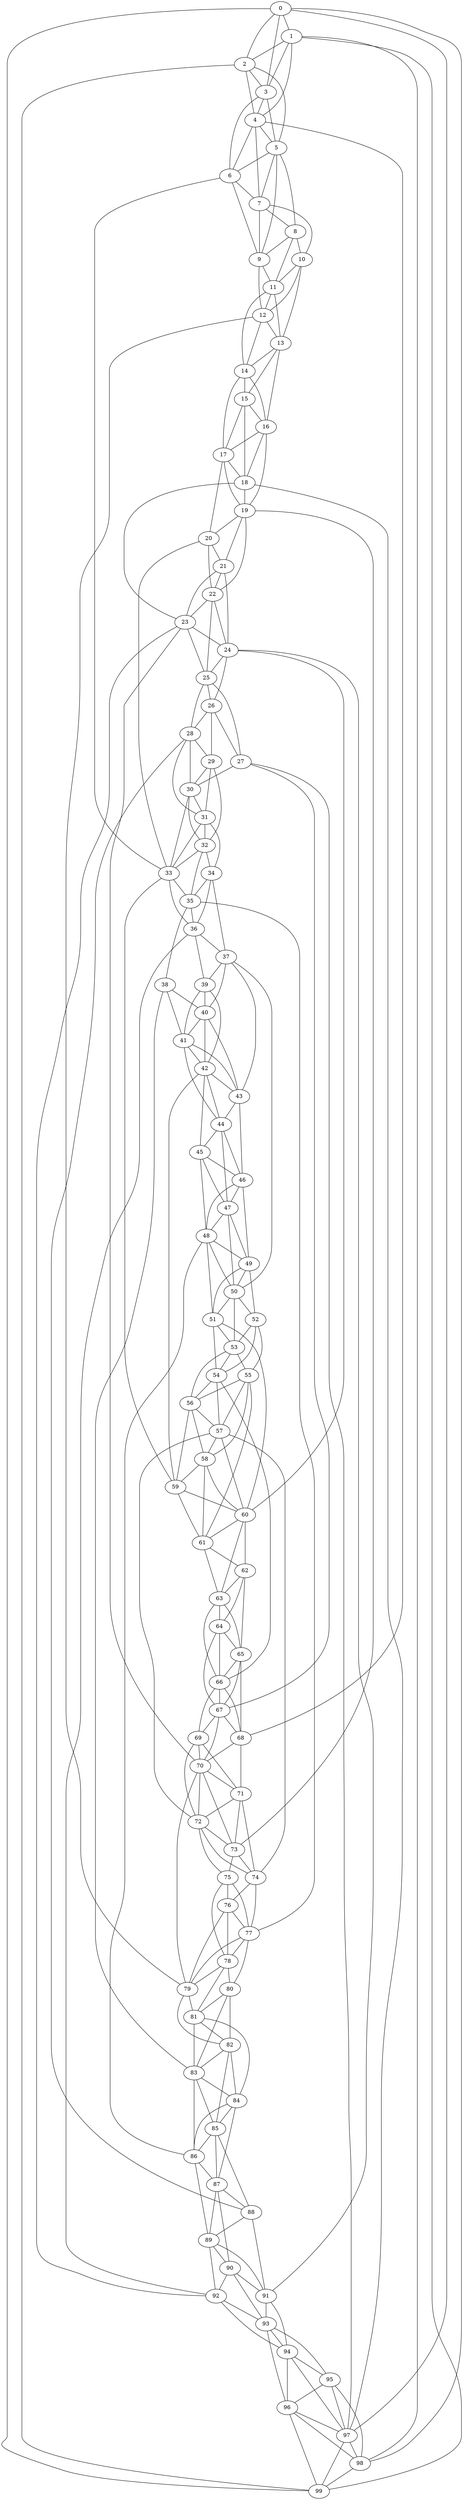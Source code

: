 strict graph "watts_strogatz_graph(100,6,0.1)" {
0;
1;
2;
3;
4;
5;
6;
7;
8;
9;
10;
11;
12;
13;
14;
15;
16;
17;
18;
19;
20;
21;
22;
23;
24;
25;
26;
27;
28;
29;
30;
31;
32;
33;
34;
35;
36;
37;
38;
39;
40;
41;
42;
43;
44;
45;
46;
47;
48;
49;
50;
51;
52;
53;
54;
55;
56;
57;
58;
59;
60;
61;
62;
63;
64;
65;
66;
67;
68;
69;
70;
71;
72;
73;
74;
75;
76;
77;
78;
79;
80;
81;
82;
83;
84;
85;
86;
87;
88;
89;
90;
91;
92;
93;
94;
95;
96;
97;
98;
99;
0 -- 1  [is_available=True, prob="1.0"];
0 -- 2  [is_available=True, prob="0.358863879209"];
0 -- 3  [is_available=True, prob="0.519592113007"];
0 -- 97  [is_available=True, prob="0.764491882487"];
0 -- 98  [is_available=True, prob="0.707398092895"];
0 -- 99  [is_available=True, prob="0.741901393053"];
1 -- 2  [is_available=True, prob="0.0594526771487"];
1 -- 99  [is_available=True, prob="0.175836781809"];
1 -- 4  [is_available=True, prob="0.0832961408325"];
1 -- 98  [is_available=True, prob="0.837076568283"];
1 -- 3  [is_available=True, prob="0.23822414957"];
2 -- 3  [is_available=True, prob="1.0"];
2 -- 4  [is_available=True, prob="0.643294927969"];
2 -- 5  [is_available=True, prob="0.932731986085"];
2 -- 99  [is_available=True, prob="1.0"];
3 -- 4  [is_available=True, prob="1.0"];
3 -- 5  [is_available=True, prob="1.0"];
3 -- 6  [is_available=True, prob="0.522687361015"];
4 -- 68  [is_available=True, prob="0.142857847187"];
4 -- 5  [is_available=True, prob="0.438804151975"];
4 -- 6  [is_available=True, prob="1.0"];
4 -- 7  [is_available=True, prob="0.11599000643"];
5 -- 6  [is_available=True, prob="0.947479422938"];
5 -- 7  [is_available=True, prob="0.844077725407"];
5 -- 8  [is_available=True, prob="0.306433400937"];
5 -- 9  [is_available=True, prob="0.212594505808"];
6 -- 33  [is_available=True, prob="1.0"];
6 -- 7  [is_available=True, prob="0.126256101641"];
6 -- 9  [is_available=True, prob="0.910720775444"];
7 -- 8  [is_available=True, prob="1.0"];
7 -- 9  [is_available=True, prob="0.66080138485"];
7 -- 10  [is_available=True, prob="0.0879316199183"];
8 -- 9  [is_available=True, prob="0.282906426486"];
8 -- 10  [is_available=True, prob="0.191261195566"];
8 -- 11  [is_available=True, prob="0.0608834690946"];
9 -- 11  [is_available=True, prob="0.984259852172"];
9 -- 12  [is_available=True, prob="1.0"];
10 -- 11  [is_available=True, prob="0.868274042818"];
10 -- 12  [is_available=True, prob="0.88885613115"];
10 -- 13  [is_available=True, prob="0.418304073358"];
11 -- 12  [is_available=True, prob="0.752359040539"];
11 -- 13  [is_available=True, prob="1.0"];
11 -- 14  [is_available=True, prob="0.638544157031"];
12 -- 13  [is_available=True, prob="0.75779119406"];
12 -- 14  [is_available=True, prob="0.185215857024"];
12 -- 79  [is_available=True, prob="0.393503161635"];
13 -- 14  [is_available=True, prob="1.0"];
13 -- 15  [is_available=True, prob="0.879304540345"];
13 -- 16  [is_available=True, prob="0.905495518481"];
14 -- 15  [is_available=True, prob="1.0"];
14 -- 16  [is_available=True, prob="0.345890487404"];
14 -- 17  [is_available=True, prob="1.0"];
15 -- 16  [is_available=True, prob="0.0191369727544"];
15 -- 17  [is_available=True, prob="1.0"];
15 -- 18  [is_available=True, prob="0.499243138384"];
16 -- 17  [is_available=True, prob="1.0"];
16 -- 18  [is_available=True, prob="0.883701256738"];
16 -- 19  [is_available=True, prob="1.0"];
17 -- 18  [is_available=True, prob="0.210962599317"];
17 -- 19  [is_available=True, prob="0.21261726465"];
17 -- 20  [is_available=True, prob="0.558008725267"];
18 -- 97  [is_available=True, prob="0.553122692998"];
18 -- 19  [is_available=True, prob="0.17563673171"];
18 -- 23  [is_available=True, prob="0.767453451148"];
19 -- 73  [is_available=True, prob="0.760312296469"];
19 -- 20  [is_available=True, prob="0.0830400991157"];
19 -- 21  [is_available=True, prob="1.0"];
19 -- 22  [is_available=True, prob="0.549920570283"];
20 -- 33  [is_available=True, prob="1.0"];
20 -- 21  [is_available=True, prob="0.270495809126"];
20 -- 22  [is_available=True, prob="0.259059569312"];
21 -- 22  [is_available=True, prob="0.604311627304"];
21 -- 23  [is_available=True, prob="1.0"];
21 -- 24  [is_available=True, prob="0.414075461608"];
22 -- 23  [is_available=True, prob="0.482698356925"];
22 -- 24  [is_available=True, prob="0.780152622227"];
22 -- 25  [is_available=True, prob="0.983747238604"];
23 -- 70  [is_available=True, prob="0.878557143447"];
23 -- 24  [is_available=True, prob="0.044756573837"];
23 -- 25  [is_available=True, prob="1.0"];
23 -- 92  [is_available=True, prob="0.040367376948"];
24 -- 91  [is_available=True, prob="0.568337669069"];
24 -- 25  [is_available=True, prob="0.927043627606"];
24 -- 26  [is_available=True, prob="0.579450446428"];
24 -- 60  [is_available=True, prob="0.0710567438105"];
25 -- 26  [is_available=True, prob="0.800668228897"];
25 -- 27  [is_available=True, prob="0.515728528491"];
25 -- 28  [is_available=True, prob="0.986415470845"];
26 -- 27  [is_available=True, prob="1.0"];
26 -- 28  [is_available=True, prob="0.985593640674"];
26 -- 29  [is_available=True, prob="0.806875541465"];
27 -- 97  [is_available=True, prob="0.0362688195387"];
27 -- 67  [is_available=True, prob="1.0"];
27 -- 30  [is_available=True, prob="0.565760054978"];
28 -- 88  [is_available=True, prob="0.354081894877"];
28 -- 29  [is_available=True, prob="0.334812202202"];
28 -- 30  [is_available=True, prob="0.55410778299"];
28 -- 31  [is_available=True, prob="0.00457120878265"];
29 -- 32  [is_available=True, prob="0.971163708313"];
29 -- 30  [is_available=True, prob="0.0998642488432"];
29 -- 31  [is_available=True, prob="1.0"];
30 -- 32  [is_available=True, prob="1.0"];
30 -- 33  [is_available=True, prob="1.0"];
30 -- 31  [is_available=True, prob="0.431932917196"];
31 -- 32  [is_available=True, prob="1.0"];
31 -- 33  [is_available=True, prob="0.156485481338"];
31 -- 34  [is_available=True, prob="0.582893670233"];
32 -- 33  [is_available=True, prob="0.259357577395"];
32 -- 34  [is_available=True, prob="0.159393055045"];
32 -- 35  [is_available=True, prob="0.0835895514425"];
33 -- 35  [is_available=True, prob="1.0"];
33 -- 36  [is_available=True, prob="1.0"];
33 -- 59  [is_available=True, prob="0.13236435076"];
34 -- 35  [is_available=True, prob="1.0"];
34 -- 36  [is_available=True, prob="0.828164529572"];
34 -- 37  [is_available=True, prob="0.705769333462"];
35 -- 36  [is_available=True, prob="0.832430012252"];
35 -- 38  [is_available=True, prob="1.0"];
35 -- 77  [is_available=True, prob="0.966266555158"];
36 -- 37  [is_available=True, prob="0.489301078873"];
36 -- 39  [is_available=True, prob="1.0"];
36 -- 92  [is_available=True, prob="0.0642557742797"];
37 -- 39  [is_available=True, prob="1.0"];
37 -- 40  [is_available=True, prob="0.460508019842"];
37 -- 43  [is_available=True, prob="0.0127947084652"];
37 -- 50  [is_available=True, prob="0.429383133348"];
38 -- 40  [is_available=True, prob="1.0"];
38 -- 41  [is_available=True, prob="0.831755384978"];
38 -- 83  [is_available=True, prob="0.78329768261"];
39 -- 40  [is_available=True, prob="1.0"];
39 -- 41  [is_available=True, prob="0.432857777909"];
39 -- 42  [is_available=True, prob="0.657948176409"];
40 -- 41  [is_available=True, prob="0.756224595571"];
40 -- 42  [is_available=True, prob="0.0126391037011"];
40 -- 43  [is_available=True, prob="0.168275396612"];
41 -- 42  [is_available=True, prob="0.677616642396"];
41 -- 43  [is_available=True, prob="0.694235819953"];
41 -- 44  [is_available=True, prob="0.379531394862"];
42 -- 43  [is_available=True, prob="1.0"];
42 -- 44  [is_available=True, prob="0.0441466628909"];
42 -- 45  [is_available=True, prob="1.0"];
42 -- 59  [is_available=True, prob="0.539306536469"];
43 -- 44  [is_available=True, prob="1.0"];
43 -- 46  [is_available=True, prob="1.0"];
44 -- 45  [is_available=True, prob="0.910999911663"];
44 -- 46  [is_available=True, prob="1.0"];
44 -- 47  [is_available=True, prob="0.504743878783"];
45 -- 46  [is_available=True, prob="0.494193630952"];
45 -- 47  [is_available=True, prob="0.529630060262"];
45 -- 48  [is_available=True, prob="0.610375349138"];
46 -- 47  [is_available=True, prob="0.557604072066"];
46 -- 48  [is_available=True, prob="0.62277996378"];
46 -- 49  [is_available=True, prob="0.516995413421"];
47 -- 48  [is_available=True, prob="0.294031203325"];
47 -- 49  [is_available=True, prob="1.0"];
47 -- 50  [is_available=True, prob="0.446715548783"];
48 -- 49  [is_available=True, prob="0.576276289197"];
48 -- 50  [is_available=True, prob="0.100169049411"];
48 -- 51  [is_available=True, prob="0.182574141623"];
48 -- 86  [is_available=True, prob="0.265317712771"];
49 -- 50  [is_available=True, prob="0.746583063849"];
49 -- 51  [is_available=True, prob="0.664715862893"];
49 -- 52  [is_available=True, prob="1.0"];
50 -- 51  [is_available=True, prob="0.695634316688"];
50 -- 52  [is_available=True, prob="0.843238508201"];
50 -- 53  [is_available=True, prob="0.653455801396"];
51 -- 53  [is_available=True, prob="1.0"];
51 -- 54  [is_available=True, prob="1.0"];
51 -- 60  [is_available=True, prob="0.00399050170734"];
52 -- 53  [is_available=True, prob="0.0587858813825"];
52 -- 54  [is_available=True, prob="1.0"];
52 -- 55  [is_available=True, prob="1.0"];
53 -- 54  [is_available=True, prob="0.842424908646"];
53 -- 55  [is_available=True, prob="0.208994139355"];
53 -- 56  [is_available=True, prob="0.924145397774"];
54 -- 66  [is_available=True, prob="0.812512021009"];
54 -- 56  [is_available=True, prob="1.0"];
54 -- 57  [is_available=True, prob="0.603509819842"];
55 -- 56  [is_available=True, prob="0.708171857884"];
55 -- 57  [is_available=True, prob="0.622983566285"];
55 -- 58  [is_available=True, prob="0.491157582784"];
55 -- 61  [is_available=True, prob="0.573372125745"];
56 -- 57  [is_available=True, prob="0.188418740448"];
56 -- 58  [is_available=True, prob="1.0"];
56 -- 59  [is_available=True, prob="0.263606136069"];
57 -- 72  [is_available=True, prob="0.455955411586"];
57 -- 74  [is_available=True, prob="0.0850602822747"];
57 -- 58  [is_available=True, prob="0.224798581114"];
57 -- 60  [is_available=True, prob="0.441925016373"];
58 -- 59  [is_available=True, prob="0.310905389456"];
58 -- 60  [is_available=True, prob="0.238120970323"];
58 -- 61  [is_available=True, prob="0.11014453097"];
59 -- 60  [is_available=True, prob="1.0"];
59 -- 61  [is_available=True, prob="1.0"];
60 -- 61  [is_available=True, prob="1.0"];
60 -- 62  [is_available=True, prob="0.198265032666"];
60 -- 63  [is_available=True, prob="0.698009171789"];
61 -- 62  [is_available=True, prob="0.868083722196"];
61 -- 63  [is_available=True, prob="0.569435903326"];
62 -- 64  [is_available=True, prob="1.0"];
62 -- 65  [is_available=True, prob="0.999497928465"];
62 -- 63  [is_available=True, prob="0.850202732446"];
63 -- 64  [is_available=True, prob="0.847837486037"];
63 -- 65  [is_available=True, prob="0.384757648337"];
63 -- 66  [is_available=True, prob="1.0"];
64 -- 65  [is_available=True, prob="0.133700216056"];
64 -- 66  [is_available=True, prob="0.493362189337"];
64 -- 67  [is_available=True, prob="0.735115884206"];
65 -- 66  [is_available=True, prob="0.99330449459"];
65 -- 67  [is_available=True, prob="0.712555433304"];
65 -- 68  [is_available=True, prob="1.0"];
66 -- 67  [is_available=True, prob="0.860963014449"];
66 -- 68  [is_available=True, prob="0.514013466622"];
66 -- 69  [is_available=True, prob="0.348082668624"];
67 -- 68  [is_available=True, prob="0.841720880765"];
67 -- 69  [is_available=True, prob="0.514430314992"];
67 -- 70  [is_available=True, prob="0.706831333095"];
68 -- 70  [is_available=True, prob="0.0753004253891"];
68 -- 71  [is_available=True, prob="0.112710909026"];
69 -- 70  [is_available=True, prob="0.245156890817"];
69 -- 71  [is_available=True, prob="0.788857539312"];
69 -- 72  [is_available=True, prob="0.184022457556"];
70 -- 71  [is_available=True, prob="0.63304721948"];
70 -- 72  [is_available=True, prob="0.30496150378"];
70 -- 73  [is_available=True, prob="0.558477261004"];
70 -- 79  [is_available=True, prob="1.0"];
71 -- 72  [is_available=True, prob="0.683769034441"];
71 -- 73  [is_available=True, prob="1.0"];
71 -- 74  [is_available=True, prob="1.0"];
72 -- 73  [is_available=True, prob="0.0426593729358"];
72 -- 74  [is_available=True, prob="0.138773650671"];
72 -- 75  [is_available=True, prob="0.671613556537"];
73 -- 74  [is_available=True, prob="0.294881475592"];
73 -- 75  [is_available=True, prob="0.543064352086"];
74 -- 76  [is_available=True, prob="1.0"];
74 -- 77  [is_available=True, prob="1.0"];
75 -- 76  [is_available=True, prob="0.42920538361"];
75 -- 77  [is_available=True, prob="0.165227390584"];
75 -- 78  [is_available=True, prob="0.907124379462"];
76 -- 77  [is_available=True, prob="0.851345152705"];
76 -- 78  [is_available=True, prob="0.525352056832"];
76 -- 79  [is_available=True, prob="0.265919245593"];
77 -- 78  [is_available=True, prob="0.724424325422"];
77 -- 79  [is_available=True, prob="1.0"];
77 -- 80  [is_available=True, prob="1.0"];
78 -- 79  [is_available=True, prob="0.953497947486"];
78 -- 80  [is_available=True, prob="0.174666651918"];
78 -- 81  [is_available=True, prob="0.667625470353"];
79 -- 81  [is_available=True, prob="0.598758055777"];
79 -- 82  [is_available=True, prob="0.53026183211"];
80 -- 81  [is_available=True, prob="0.197750473458"];
80 -- 82  [is_available=True, prob="0.157518220956"];
80 -- 83  [is_available=True, prob="1.0"];
81 -- 82  [is_available=True, prob="0.59950251817"];
81 -- 83  [is_available=True, prob="0.27770770067"];
81 -- 84  [is_available=True, prob="0.640363982973"];
82 -- 83  [is_available=True, prob="0.430405981421"];
82 -- 84  [is_available=True, prob="1.0"];
82 -- 85  [is_available=True, prob="0.562595772063"];
83 -- 84  [is_available=True, prob="0.218877781427"];
83 -- 85  [is_available=True, prob="0.231977963436"];
83 -- 86  [is_available=True, prob="1.0"];
84 -- 85  [is_available=True, prob="0.778400959789"];
84 -- 86  [is_available=True, prob="0.870827945768"];
84 -- 87  [is_available=True, prob="0.90275483849"];
85 -- 86  [is_available=True, prob="0.492493082919"];
85 -- 87  [is_available=True, prob="0.649121435025"];
85 -- 88  [is_available=True, prob="0.953326646097"];
86 -- 87  [is_available=True, prob="0.618795263951"];
86 -- 89  [is_available=True, prob="0.0260038818032"];
87 -- 88  [is_available=True, prob="0.75397823689"];
87 -- 89  [is_available=True, prob="0.793853265084"];
87 -- 90  [is_available=True, prob="0.223207490153"];
88 -- 89  [is_available=True, prob="0.121068584387"];
88 -- 91  [is_available=True, prob="0.747326502776"];
89 -- 90  [is_available=True, prob="0.865295998916"];
89 -- 91  [is_available=True, prob="1.0"];
89 -- 92  [is_available=True, prob="0.845275872334"];
90 -- 91  [is_available=True, prob="0.992558184199"];
90 -- 92  [is_available=True, prob="0.297768200469"];
90 -- 93  [is_available=True, prob="1.0"];
91 -- 93  [is_available=True, prob="0.974371247201"];
91 -- 94  [is_available=True, prob="0.341728106258"];
92 -- 93  [is_available=True, prob="0.0245445522171"];
92 -- 94  [is_available=True, prob="0.753982246781"];
93 -- 96  [is_available=True, prob="1.0"];
93 -- 94  [is_available=True, prob="1.0"];
93 -- 95  [is_available=True, prob="1.0"];
94 -- 96  [is_available=True, prob="1.0"];
94 -- 97  [is_available=True, prob="0.691983494273"];
94 -- 95  [is_available=True, prob="0.335744336347"];
95 -- 96  [is_available=True, prob="0.527101417117"];
95 -- 97  [is_available=True, prob="0.530261849971"];
95 -- 98  [is_available=True, prob="0.670132413509"];
96 -- 97  [is_available=True, prob="0.583645048958"];
96 -- 98  [is_available=True, prob="0.37803035296"];
96 -- 99  [is_available=True, prob="0.0157039908544"];
97 -- 98  [is_available=True, prob="0.916454206429"];
97 -- 99  [is_available=True, prob="0.258133758758"];
98 -- 99  [is_available=True, prob="0.700363998401"];
}
